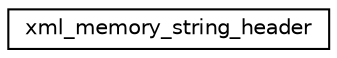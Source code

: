 digraph G
{
 // INTERACTIVE_SVG=YES
  edge [fontname="Helvetica",fontsize="10",labelfontname="Helvetica",labelfontsize="10"];
  node [fontname="Helvetica",fontsize="10",shape=record];
  rankdir="LR";
  Node1 [label="xml_memory_string_header",height=0.2,width=0.4,color="black", fillcolor="white", style="filled",URL="$dc/d81/structxml__memory__string__header.html"];
}
